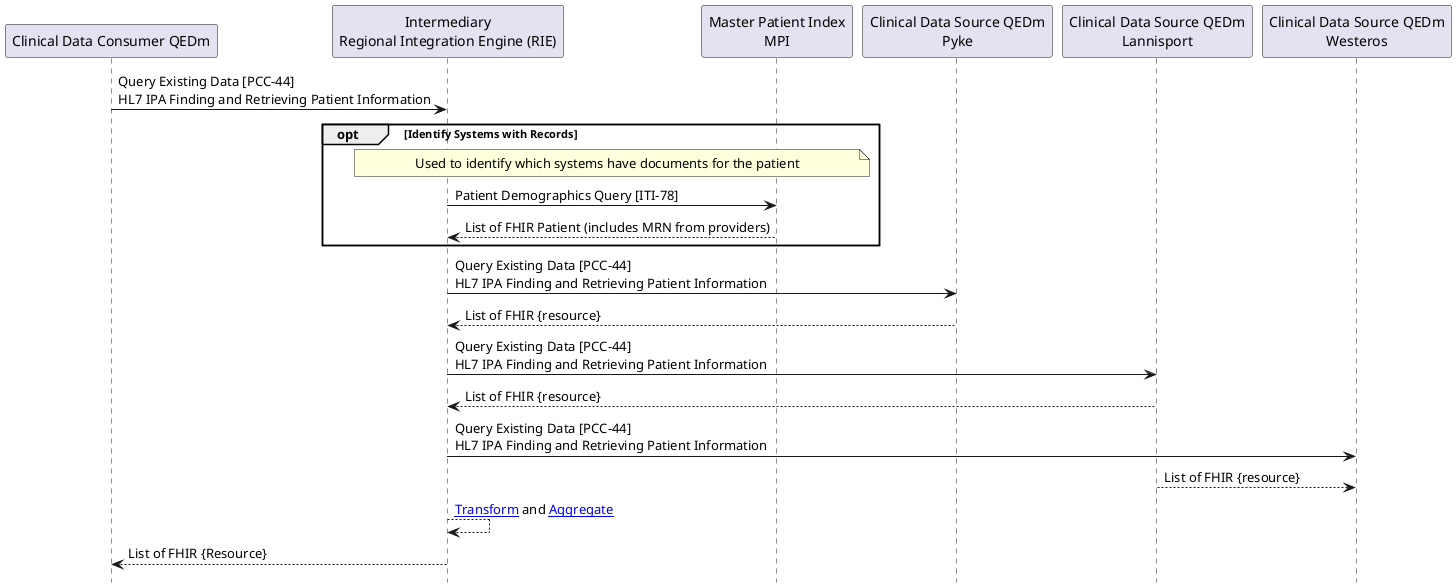   @startuml

  skinparam svgDimensionStyle false

  hide footbox

  participant "Clinical Data Consumer QEDm" as DocumentConsumer

  participant "Intermediary\nRegional Integration Engine (RIE)" as RIE

  participant "Master Patient Index\nMPI" as MPI

  participant "Clinical Data Source QEDm\nPyke" as XDS1

  participant "Clinical Data Source QEDm\nLannisport" as XDS2

  participant "Clinical Data Source QEDm\nWesteros" as IPA

  DocumentConsumer -> RIE : Query Existing Data [PCC-44]\nHL7 IPA Finding and Retrieving Patient Information

  opt Identify Systems with Records
    note over RIE, MPI: Used to identify which systems have documents for the patient
    RIE -> MPI: Patient Demographics Query [ITI-78]
    MPI --> RIE: List of FHIR Patient (includes MRN from providers)
  end

  RIE -> XDS1 : Query Existing Data [PCC-44]\nHL7 IPA Finding and Retrieving Patient Information

  XDS1 --> RIE: List of FHIR {resource}

  RIE -> XDS2 : Query Existing Data [PCC-44]\nHL7 IPA Finding and Retrieving Patient Information
  XDS2 --> RIE: List of FHIR {resource}

  RIE -> IPA : Query Existing Data [PCC-44]\nHL7 IPA Finding and Retrieving Patient Information
  XDS2 --> IPA: List of FHIR {resource}

  RIE --> RIE: [[https://www.enterpriseintegrationpatterns.com/patterns/messaging/MessageTranslator.html Transform]] and [[https://www.enterpriseintegrationpatterns.com/patterns/messaging/Aggregator.html Aggregate]]

  RIE --> DocumentConsumer: List of FHIR {Resource}

  @enduml

